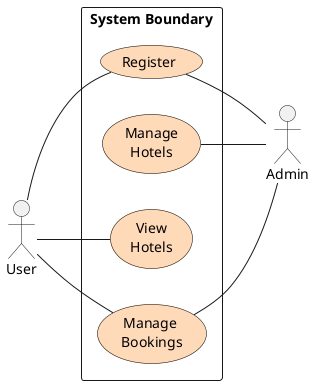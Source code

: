 @startuml Hotel Management System

left to right direction

skinparam usecase {
    BackgroundColor peachpuff
    BorderColor black
}

skinparam actor {
    Style stickman
}

rectangle "System Boundary" {
    usecase "Register" as register
    ' usecase "Login" as login
    ' usecase "Logout" as logout
    ' usecase "View\nProfile" as viewProfile
    
    usecase "Manage\nHotels" as manageHotels
    usecase "View\nHotels" as viewHotels
    
    usecase "Manage \nBookings" as manageBookings
}

actor User
actor Admin

' User relationships
User -- register
' User -- login
' User -- logout 
User -- viewHotels
User -- manageBookings
' User -- viewProfile

' Admin relationshipsUser -- viewProfile : access
register -- Admin
' login -- Admin
' logout -- Admin
manageBookings -- Admin
manageHotels -- Admin
' viewProfile -- Admin

' Position Admin to the right
@enduml